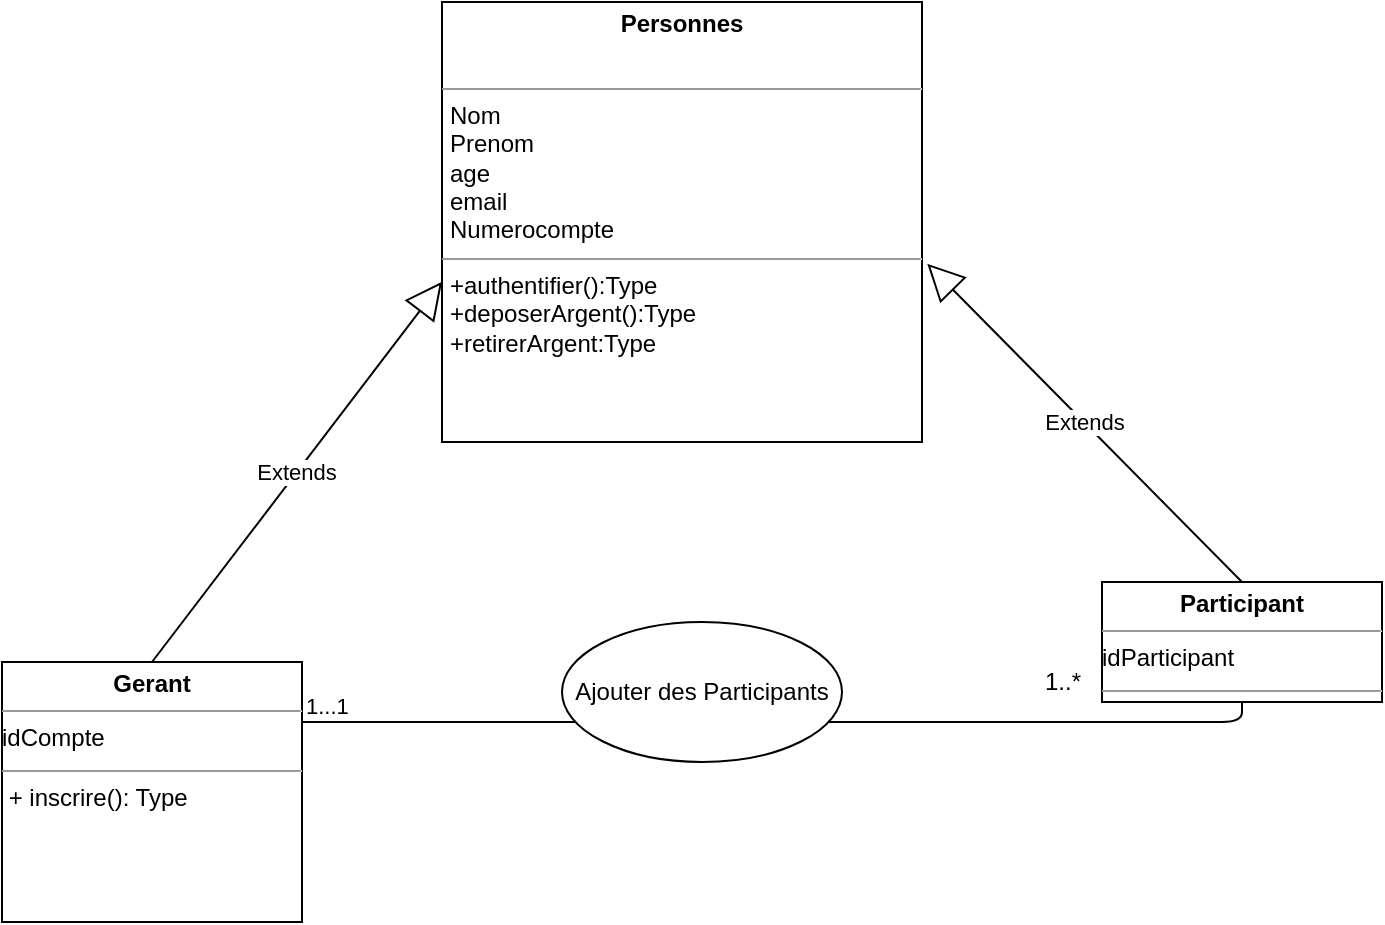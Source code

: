<mxfile version="13.9.9" type="device"><diagram id="yuOP3D67JdhvSY_GQDVv" name="Page-1"><mxGraphModel dx="768" dy="482" grid="1" gridSize="10" guides="1" tooltips="1" connect="1" arrows="1" fold="1" page="1" pageScale="1" pageWidth="827" pageHeight="1169" math="0" shadow="0"><root><mxCell id="0"/><mxCell id="1" parent="0"/><mxCell id="GOkfmVrkt7oNSctvcSQR-5" value="&lt;p style=&quot;margin: 0px ; margin-top: 4px ; text-align: center&quot;&gt;&lt;b&gt;Personnes&lt;/b&gt;&lt;/p&gt;&lt;p style=&quot;margin: 0px ; margin-top: 4px ; text-align: center&quot;&gt;&lt;b&gt;&lt;br&gt;&lt;/b&gt;&lt;/p&gt;&lt;hr size=&quot;1&quot;&gt;&lt;p style=&quot;margin: 0px ; margin-left: 4px&quot;&gt;Nom&lt;/p&gt;&lt;p style=&quot;margin: 0px ; margin-left: 4px&quot;&gt;Prenom&lt;/p&gt;&lt;p style=&quot;margin: 0px ; margin-left: 4px&quot;&gt;age&lt;/p&gt;&lt;p style=&quot;margin: 0px ; margin-left: 4px&quot;&gt;email&lt;/p&gt;&lt;p style=&quot;margin: 0px ; margin-left: 4px&quot;&gt;Numerocompte&lt;/p&gt;&lt;hr size=&quot;1&quot;&gt;&lt;p style=&quot;margin: 0px ; margin-left: 4px&quot;&gt;&lt;span&gt;+authentifier():Type&lt;/span&gt;&lt;br&gt;&lt;/p&gt;&lt;p style=&quot;margin: 0px ; margin-left: 4px&quot;&gt;+deposerArgent():Type&lt;/p&gt;&lt;p style=&quot;margin: 0px ; margin-left: 4px&quot;&gt;+retirerArgent:Type&lt;/p&gt;&lt;p style=&quot;margin: 0px ; margin-left: 4px&quot;&gt;&lt;br&gt;&lt;/p&gt;&lt;p style=&quot;margin: 0px ; margin-left: 4px&quot;&gt;&lt;br&gt;&lt;/p&gt;" style="verticalAlign=top;align=left;overflow=fill;fontSize=12;fontFamily=Helvetica;html=1;" parent="1" vertex="1"><mxGeometry x="260" y="30" width="240" height="220" as="geometry"/></mxCell><mxCell id="GOkfmVrkt7oNSctvcSQR-6" value="&lt;p style=&quot;margin: 0px ; margin-top: 4px ; text-align: center&quot;&gt;&lt;b&gt;Gerant&lt;/b&gt;&lt;/p&gt;&lt;hr size=&quot;1&quot;&gt;idCompte&lt;div style=&quot;height: 2px&quot;&gt;&lt;br&gt;&lt;/div&gt;&lt;hr size=&quot;1&quot;&gt;&lt;div style=&quot;height: 2px&quot;&gt;&amp;nbsp;+ inscrire(): Type&lt;/div&gt;" style="verticalAlign=top;align=left;overflow=fill;fontSize=12;fontFamily=Helvetica;html=1;" parent="1" vertex="1"><mxGeometry x="40" y="360" width="150" height="130" as="geometry"/></mxCell><mxCell id="GOkfmVrkt7oNSctvcSQR-7" value="&lt;p style=&quot;margin: 0px ; margin-top: 4px ; text-align: center&quot;&gt;&lt;b&gt;Participant&lt;/b&gt;&lt;/p&gt;&lt;hr size=&quot;1&quot;&gt;idParticipant&lt;div style=&quot;height: 2px&quot;&gt;&lt;br&gt;&lt;/div&gt;&lt;hr size=&quot;1&quot;&gt;&lt;div style=&quot;height: 2px&quot;&gt;&lt;/div&gt;" style="verticalAlign=top;align=left;overflow=fill;fontSize=12;fontFamily=Helvetica;html=1;" parent="1" vertex="1"><mxGeometry x="590" y="320" width="140" height="60" as="geometry"/></mxCell><mxCell id="GOkfmVrkt7oNSctvcSQR-9" value="Extends" style="endArrow=block;endSize=16;endFill=0;html=1;exitX=0.5;exitY=0;exitDx=0;exitDy=0;entryX=1.011;entryY=0.595;entryDx=0;entryDy=0;entryPerimeter=0;" parent="1" source="GOkfmVrkt7oNSctvcSQR-7" target="GOkfmVrkt7oNSctvcSQR-5" edge="1"><mxGeometry width="160" relative="1" as="geometry"><mxPoint x="310" y="340" as="sourcePoint"/><mxPoint x="470" y="340" as="targetPoint"/></mxGeometry></mxCell><mxCell id="GOkfmVrkt7oNSctvcSQR-10" value="Extends" style="endArrow=block;endSize=16;endFill=0;html=1;exitX=0.5;exitY=0;exitDx=0;exitDy=0;entryX=0;entryY=0.636;entryDx=0;entryDy=0;entryPerimeter=0;" parent="1" source="GOkfmVrkt7oNSctvcSQR-6" target="GOkfmVrkt7oNSctvcSQR-5" edge="1"><mxGeometry width="160" relative="1" as="geometry"><mxPoint x="310" y="340" as="sourcePoint"/><mxPoint x="470" y="340" as="targetPoint"/></mxGeometry></mxCell><mxCell id="GOkfmVrkt7oNSctvcSQR-19" value="" style="endArrow=none;html=1;edgeStyle=orthogonalEdgeStyle;" parent="1" source="GOkfmVrkt7oNSctvcSQR-6" target="GOkfmVrkt7oNSctvcSQR-7" edge="1"><mxGeometry relative="1" as="geometry"><mxPoint x="310" y="340" as="sourcePoint"/><mxPoint x="470" y="340" as="targetPoint"/><Array as="points"><mxPoint x="660" y="390"/></Array></mxGeometry></mxCell><mxCell id="GOkfmVrkt7oNSctvcSQR-20" value="1...1" style="edgeLabel;resizable=0;html=1;align=left;verticalAlign=bottom;" parent="GOkfmVrkt7oNSctvcSQR-19" connectable="0" vertex="1"><mxGeometry x="-1" relative="1" as="geometry"/></mxCell><mxCell id="GOkfmVrkt7oNSctvcSQR-26" value="Ajouter des Participants" style="ellipse;whiteSpace=wrap;html=1;" parent="1" vertex="1"><mxGeometry x="320" y="340" width="140" height="70" as="geometry"/></mxCell><mxCell id="GOkfmVrkt7oNSctvcSQR-27" value="1..*" style="text;html=1;align=center;verticalAlign=middle;resizable=0;points=[];autosize=1;" parent="1" vertex="1"><mxGeometry x="555" y="360" width="30" height="20" as="geometry"/></mxCell></root></mxGraphModel></diagram></mxfile>
